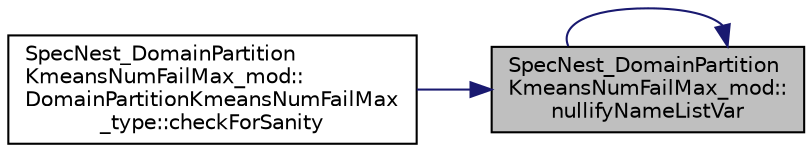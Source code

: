 digraph "SpecNest_DomainPartitionKmeansNumFailMax_mod::nullifyNameListVar"
{
 // LATEX_PDF_SIZE
  edge [fontname="Helvetica",fontsize="10",labelfontname="Helvetica",labelfontsize="10"];
  node [fontname="Helvetica",fontsize="10",shape=record];
  rankdir="RL";
  Node1 [label="SpecNest_DomainPartition\lKmeansNumFailMax_mod::\lnullifyNameListVar",height=0.2,width=0.4,color="black", fillcolor="grey75", style="filled", fontcolor="black",tooltip=" "];
  Node1 -> Node2 [dir="back",color="midnightblue",fontsize="10",style="solid",fontname="Helvetica"];
  Node2 [label="SpecNest_DomainPartition\lKmeansNumFailMax_mod::\lDomainPartitionKmeansNumFailMax\l_type::checkForSanity",height=0.2,width=0.4,color="black", fillcolor="white", style="filled",URL="$structSpecNest__DomainPartitionKmeansNumFailMax__mod_1_1DomainPartitionKmeansNumFailMax__type.html#afc7db8979e2cf63408fa41a678fff98f",tooltip=" "];
  Node1 -> Node1 [dir="back",color="midnightblue",fontsize="10",style="solid",fontname="Helvetica"];
}
